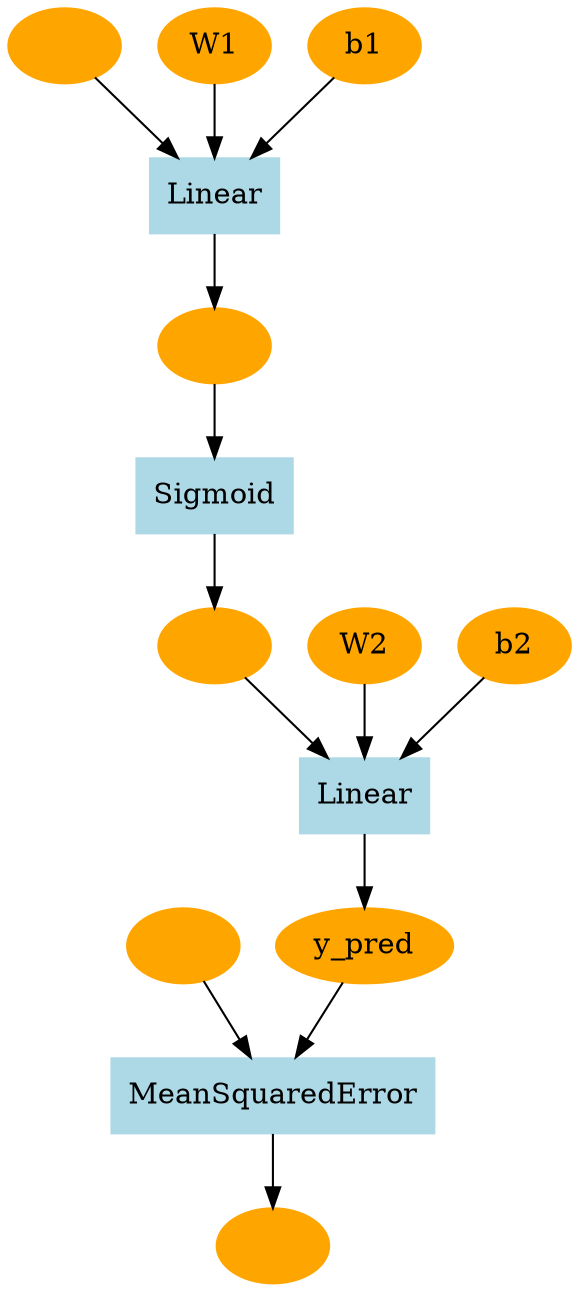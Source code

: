 digraph g {
2777805027976 [label="" , color=orange, style=filled]
2777805036552 [label=MeanSquaredError, color=lightblue, style=filled, shape=box]
2777805027144 -> 2777805036552
2777805034824 -> 2777805036552
2777805036552 -> 2777805027976
2777805027144 [label="" , color=orange, style=filled]
2777805034824 [label="y_pred" , color=orange, style=filled]
2777805022024 [label=Linear, color=lightblue, style=filled, shape=box]
2777805023944 -> 2777805022024
2777714251336 -> 2777805022024
2777804941320 -> 2777805022024
2777805022024 -> 2777805034824
2777805023944 [label="" , color=orange, style=filled]
2777714251336 [label="W2" , color=orange, style=filled]
2777804941320 [label="b2" , color=orange, style=filled]
2777775367816 [label=Sigmoid, color=lightblue, style=filled, shape=box]
2777804967624 -> 2777775367816
2777775367816 -> 2777805023944
2777804967624 [label="" , color=orange, style=filled]
2777769345224 [label=Linear, color=lightblue, style=filled, shape=box]
2777775367432 -> 2777769345224
2777714251272 -> 2777769345224
2777770081352 -> 2777769345224
2777769345224 -> 2777804967624
2777775367432 [label="" , color=orange, style=filled]
2777714251272 [label="W1" , color=orange, style=filled]
2777770081352 [label="b1" , color=orange, style=filled]
}